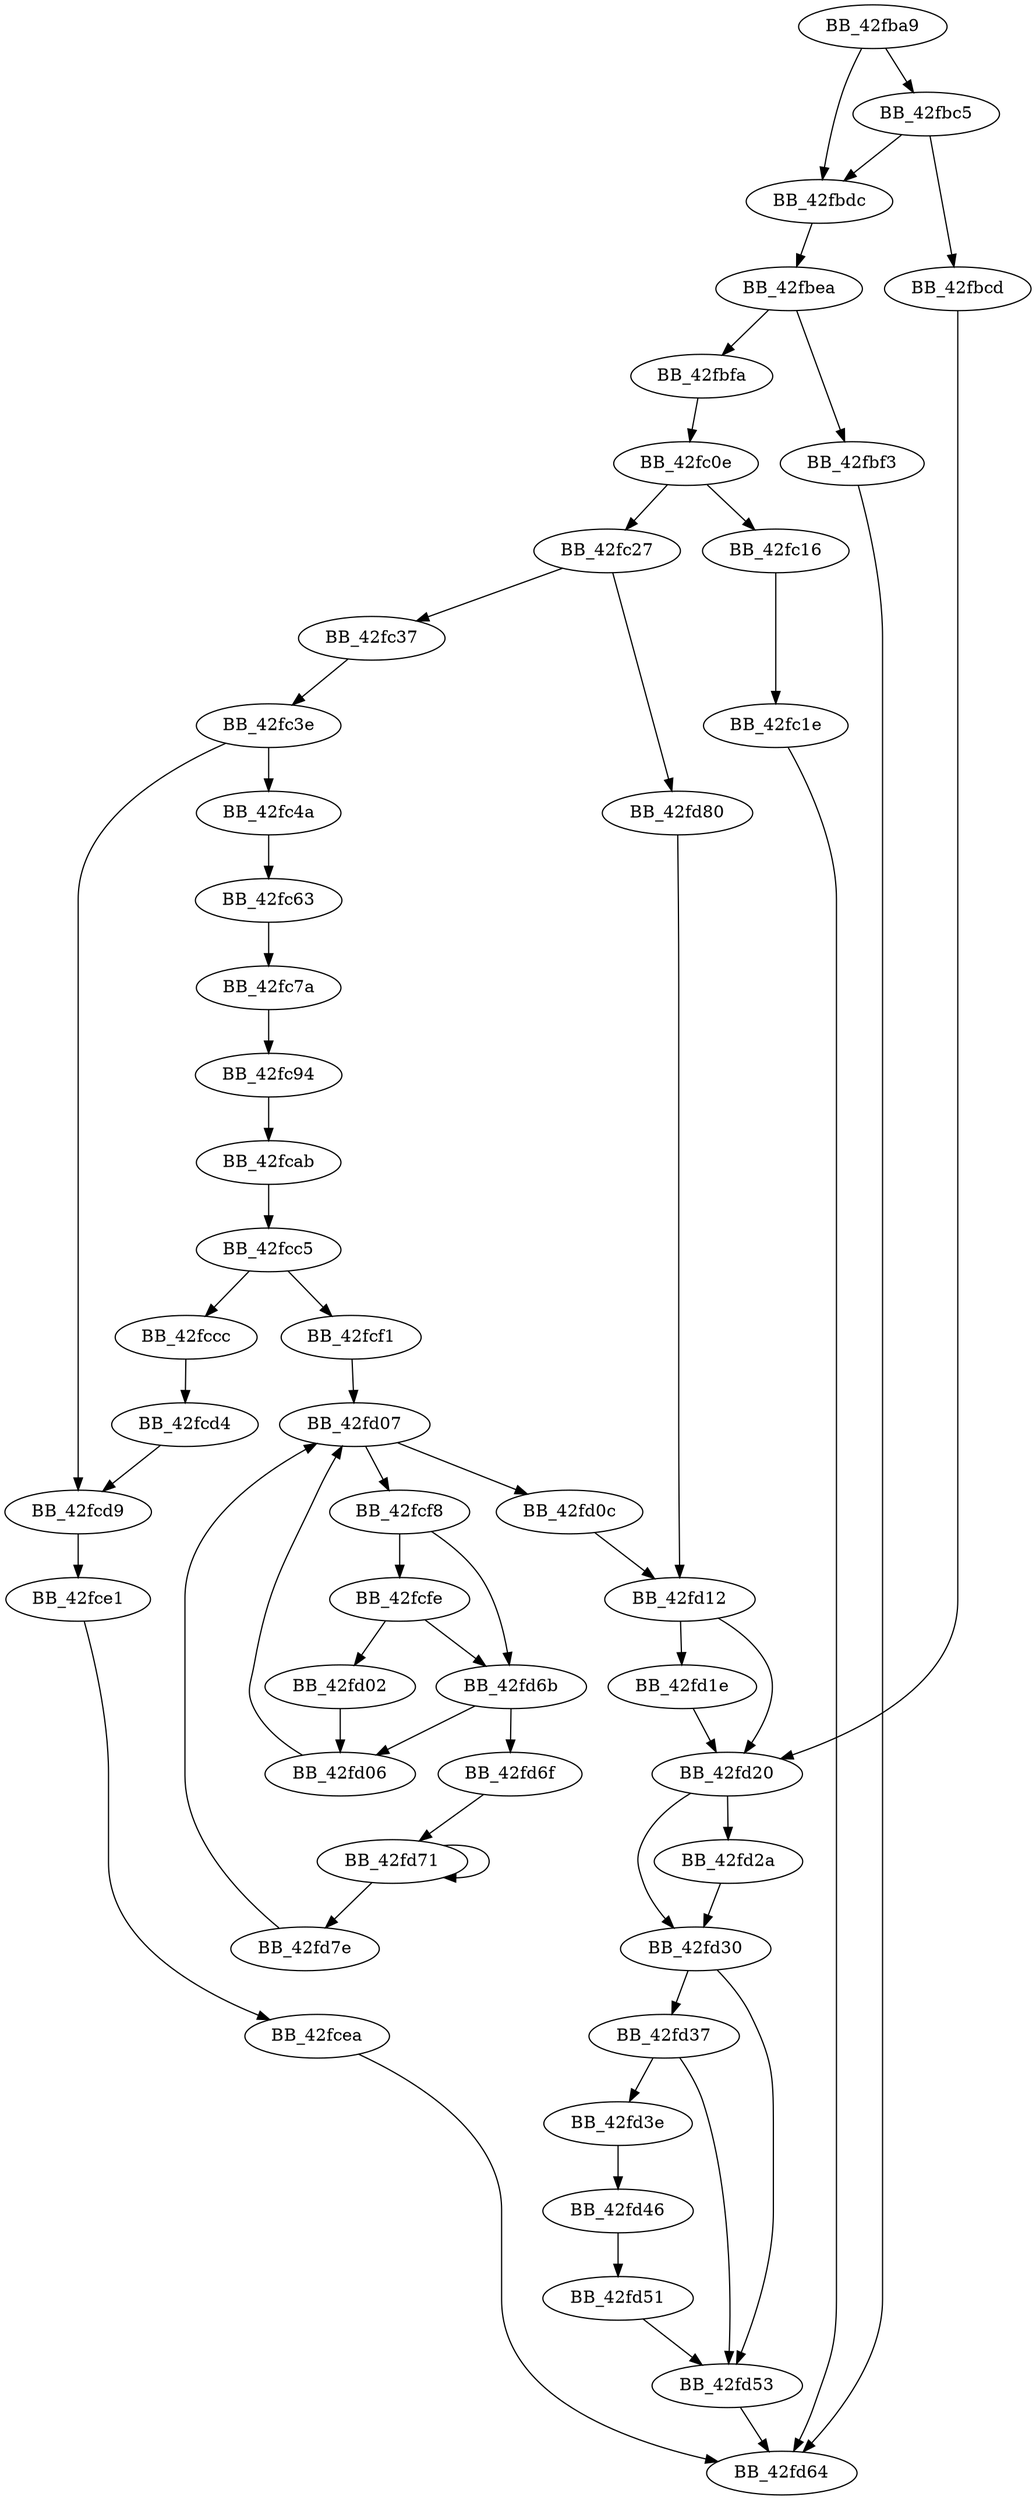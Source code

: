 DiGraph ___init_numeric{
BB_42fba9->BB_42fbc5
BB_42fba9->BB_42fbdc
BB_42fbc5->BB_42fbcd
BB_42fbc5->BB_42fbdc
BB_42fbcd->BB_42fd20
BB_42fbdc->BB_42fbea
BB_42fbea->BB_42fbf3
BB_42fbea->BB_42fbfa
BB_42fbf3->BB_42fd64
BB_42fbfa->BB_42fc0e
BB_42fc0e->BB_42fc16
BB_42fc0e->BB_42fc27
BB_42fc16->BB_42fc1e
BB_42fc1e->BB_42fd64
BB_42fc27->BB_42fc37
BB_42fc27->BB_42fd80
BB_42fc37->BB_42fc3e
BB_42fc3e->BB_42fc4a
BB_42fc3e->BB_42fcd9
BB_42fc4a->BB_42fc63
BB_42fc63->BB_42fc7a
BB_42fc7a->BB_42fc94
BB_42fc94->BB_42fcab
BB_42fcab->BB_42fcc5
BB_42fcc5->BB_42fccc
BB_42fcc5->BB_42fcf1
BB_42fccc->BB_42fcd4
BB_42fcd4->BB_42fcd9
BB_42fcd9->BB_42fce1
BB_42fce1->BB_42fcea
BB_42fcea->BB_42fd64
BB_42fcf1->BB_42fd07
BB_42fcf8->BB_42fcfe
BB_42fcf8->BB_42fd6b
BB_42fcfe->BB_42fd02
BB_42fcfe->BB_42fd6b
BB_42fd02->BB_42fd06
BB_42fd06->BB_42fd07
BB_42fd07->BB_42fcf8
BB_42fd07->BB_42fd0c
BB_42fd0c->BB_42fd12
BB_42fd12->BB_42fd1e
BB_42fd12->BB_42fd20
BB_42fd1e->BB_42fd20
BB_42fd20->BB_42fd2a
BB_42fd20->BB_42fd30
BB_42fd2a->BB_42fd30
BB_42fd30->BB_42fd37
BB_42fd30->BB_42fd53
BB_42fd37->BB_42fd3e
BB_42fd37->BB_42fd53
BB_42fd3e->BB_42fd46
BB_42fd46->BB_42fd51
BB_42fd51->BB_42fd53
BB_42fd53->BB_42fd64
BB_42fd6b->BB_42fd06
BB_42fd6b->BB_42fd6f
BB_42fd6f->BB_42fd71
BB_42fd71->BB_42fd71
BB_42fd71->BB_42fd7e
BB_42fd7e->BB_42fd07
BB_42fd80->BB_42fd12
}
